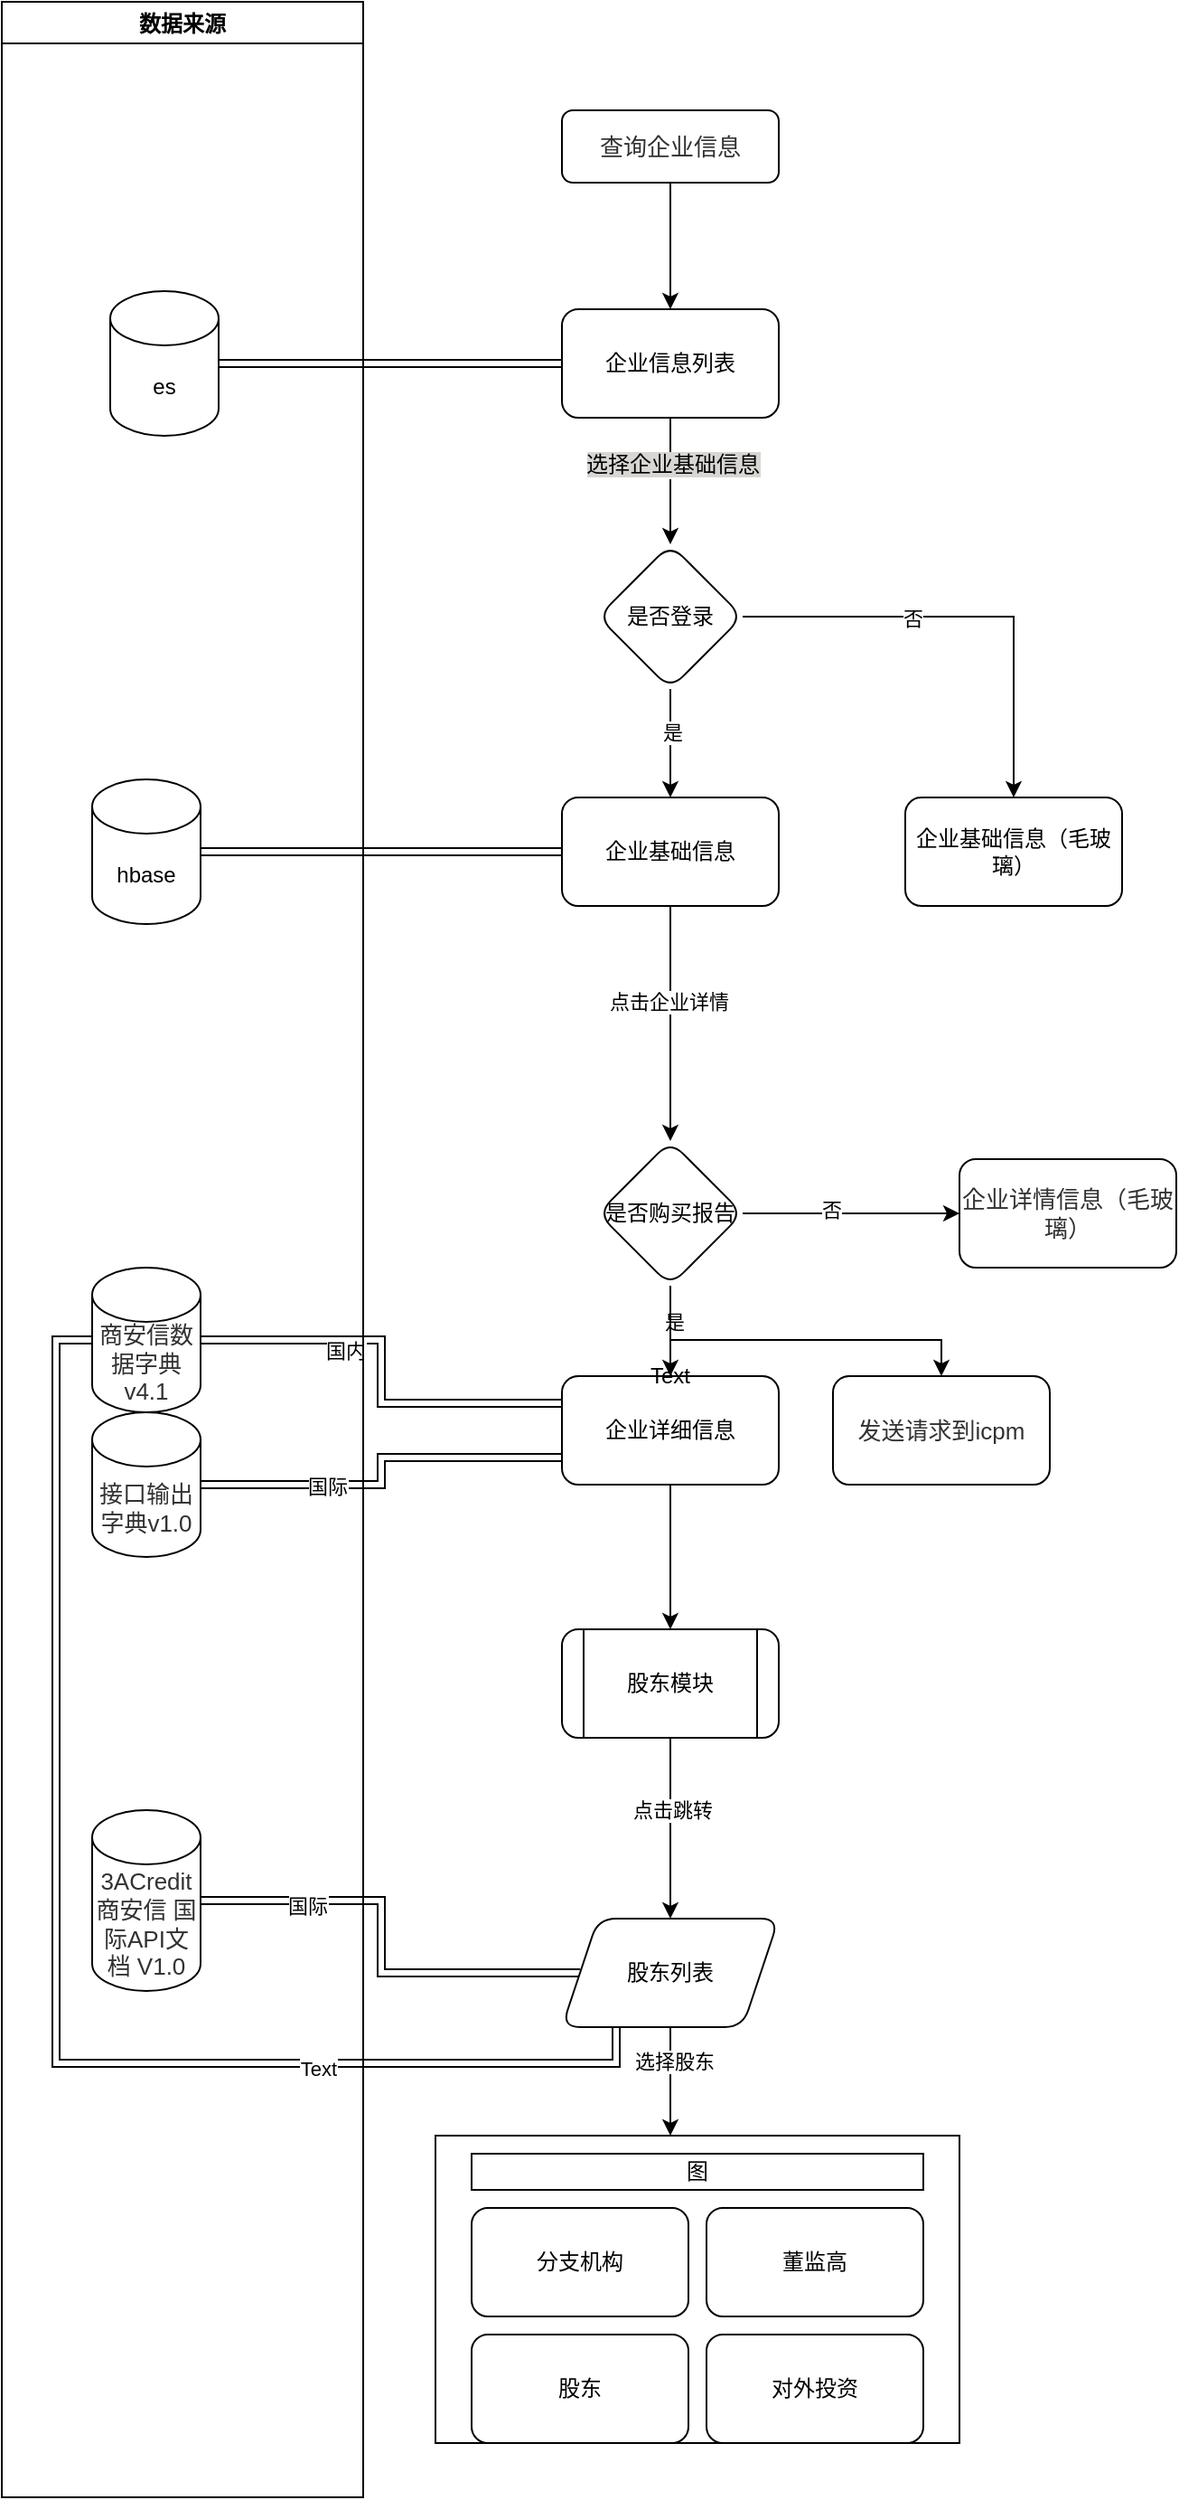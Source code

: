 <mxfile version="14.6.13" type="github">
  <diagram id="S2sxaSUKV-EeUd9-0h2x" name="Page-1">
    <mxGraphModel dx="1792" dy="1768" grid="1" gridSize="10" guides="1" tooltips="1" connect="1" arrows="1" fold="1" page="1" pageScale="1" pageWidth="827" pageHeight="1169" math="0" shadow="0">
      <root>
        <mxCell id="0" />
        <mxCell id="1" parent="0" />
        <mxCell id="fYUXEFIVG2v1XULAEbU8-11" value="" style="edgeStyle=orthogonalEdgeStyle;rounded=0;orthogonalLoop=1;jettySize=auto;html=1;" edge="1" parent="1" source="fYUXEFIVG2v1XULAEbU8-1" target="fYUXEFIVG2v1XULAEbU8-10">
          <mxGeometry relative="1" as="geometry" />
        </mxCell>
        <mxCell id="fYUXEFIVG2v1XULAEbU8-1" value="&lt;span style=&quot;color: rgb(50 , 50 , 50) ; font-size: 13px ; background-color: rgba(255 , 255 , 255 , 0.01)&quot;&gt;查询企业信息&lt;/span&gt;" style="rounded=1;whiteSpace=wrap;html=1;" vertex="1" parent="1">
          <mxGeometry x="-490" y="-840" width="120" height="40" as="geometry" />
        </mxCell>
        <mxCell id="fYUXEFIVG2v1XULAEbU8-13" value="" style="edgeStyle=orthogonalEdgeStyle;rounded=0;orthogonalLoop=1;jettySize=auto;html=1;entryX=0.5;entryY=0;entryDx=0;entryDy=0;" edge="1" parent="1" source="fYUXEFIVG2v1XULAEbU8-10" target="fYUXEFIVG2v1XULAEbU8-16">
          <mxGeometry relative="1" as="geometry">
            <mxPoint x="-430" y="-590" as="targetPoint" />
            <Array as="points" />
          </mxGeometry>
        </mxCell>
        <mxCell id="fYUXEFIVG2v1XULAEbU8-26" value="&lt;span style=&quot;font-size: 12px ; background-color: rgb(216 , 214 , 210)&quot;&gt;选择企业基础信息&lt;/span&gt;" style="edgeLabel;html=1;align=center;verticalAlign=middle;resizable=0;points=[];" vertex="1" connectable="0" parent="fYUXEFIVG2v1XULAEbU8-13">
          <mxGeometry x="-0.267" y="1" relative="1" as="geometry">
            <mxPoint as="offset" />
          </mxGeometry>
        </mxCell>
        <mxCell id="fYUXEFIVG2v1XULAEbU8-76" style="edgeStyle=orthogonalEdgeStyle;rounded=0;orthogonalLoop=1;jettySize=auto;html=1;exitX=0;exitY=0.5;exitDx=0;exitDy=0;entryX=1;entryY=0.5;entryDx=0;entryDy=0;entryPerimeter=0;shape=link;" edge="1" parent="1" source="fYUXEFIVG2v1XULAEbU8-10" target="fYUXEFIVG2v1XULAEbU8-71">
          <mxGeometry relative="1" as="geometry" />
        </mxCell>
        <mxCell id="fYUXEFIVG2v1XULAEbU8-10" value="企业信息列表" style="whiteSpace=wrap;html=1;rounded=1;" vertex="1" parent="1">
          <mxGeometry x="-490" y="-730" width="120" height="60" as="geometry" />
        </mxCell>
        <mxCell id="fYUXEFIVG2v1XULAEbU8-21" value="" style="edgeStyle=orthogonalEdgeStyle;rounded=0;orthogonalLoop=1;jettySize=auto;html=1;" edge="1" parent="1" source="fYUXEFIVG2v1XULAEbU8-16" target="fYUXEFIVG2v1XULAEbU8-20">
          <mxGeometry relative="1" as="geometry" />
        </mxCell>
        <mxCell id="fYUXEFIVG2v1XULAEbU8-22" value="是" style="edgeLabel;html=1;align=center;verticalAlign=middle;resizable=0;points=[];" vertex="1" connectable="0" parent="fYUXEFIVG2v1XULAEbU8-21">
          <mxGeometry x="-0.225" y="1" relative="1" as="geometry">
            <mxPoint as="offset" />
          </mxGeometry>
        </mxCell>
        <mxCell id="fYUXEFIVG2v1XULAEbU8-24" value="" style="edgeStyle=orthogonalEdgeStyle;rounded=0;orthogonalLoop=1;jettySize=auto;html=1;" edge="1" parent="1" source="fYUXEFIVG2v1XULAEbU8-16" target="fYUXEFIVG2v1XULAEbU8-23">
          <mxGeometry relative="1" as="geometry" />
        </mxCell>
        <mxCell id="fYUXEFIVG2v1XULAEbU8-25" value="否" style="edgeLabel;html=1;align=center;verticalAlign=middle;resizable=0;points=[];" vertex="1" connectable="0" parent="fYUXEFIVG2v1XULAEbU8-24">
          <mxGeometry x="-0.248" y="-1" relative="1" as="geometry">
            <mxPoint as="offset" />
          </mxGeometry>
        </mxCell>
        <mxCell id="fYUXEFIVG2v1XULAEbU8-16" value="是否登录" style="rhombus;whiteSpace=wrap;html=1;rounded=1;" vertex="1" parent="1">
          <mxGeometry x="-470" y="-600" width="80" height="80" as="geometry" />
        </mxCell>
        <mxCell id="fYUXEFIVG2v1XULAEbU8-30" value="" style="edgeStyle=orthogonalEdgeStyle;rounded=0;orthogonalLoop=1;jettySize=auto;html=1;" edge="1" parent="1" source="fYUXEFIVG2v1XULAEbU8-20" target="fYUXEFIVG2v1XULAEbU8-29">
          <mxGeometry relative="1" as="geometry" />
        </mxCell>
        <mxCell id="fYUXEFIVG2v1XULAEbU8-31" value="点击企业详情" style="edgeLabel;html=1;align=center;verticalAlign=middle;resizable=0;points=[];" vertex="1" connectable="0" parent="fYUXEFIVG2v1XULAEbU8-30">
          <mxGeometry x="-0.185" y="-1" relative="1" as="geometry">
            <mxPoint as="offset" />
          </mxGeometry>
        </mxCell>
        <mxCell id="fYUXEFIVG2v1XULAEbU8-78" style="edgeStyle=orthogonalEdgeStyle;shape=link;rounded=0;orthogonalLoop=1;jettySize=auto;html=1;entryX=1;entryY=0.5;entryDx=0;entryDy=0;entryPerimeter=0;" edge="1" parent="1" source="fYUXEFIVG2v1XULAEbU8-20" target="fYUXEFIVG2v1XULAEbU8-72">
          <mxGeometry relative="1" as="geometry" />
        </mxCell>
        <mxCell id="fYUXEFIVG2v1XULAEbU8-20" value="企业基础信息" style="rounded=1;whiteSpace=wrap;html=1;" vertex="1" parent="1">
          <mxGeometry x="-490" y="-460" width="120" height="60" as="geometry" />
        </mxCell>
        <mxCell id="fYUXEFIVG2v1XULAEbU8-23" value="企业基础信息（毛玻璃）" style="rounded=1;whiteSpace=wrap;html=1;" vertex="1" parent="1">
          <mxGeometry x="-300" y="-460" width="120" height="60" as="geometry" />
        </mxCell>
        <mxCell id="fYUXEFIVG2v1XULAEbU8-33" value="" style="edgeStyle=orthogonalEdgeStyle;rounded=0;orthogonalLoop=1;jettySize=auto;html=1;" edge="1" parent="1" source="fYUXEFIVG2v1XULAEbU8-29" target="fYUXEFIVG2v1XULAEbU8-32">
          <mxGeometry relative="1" as="geometry" />
        </mxCell>
        <mxCell id="fYUXEFIVG2v1XULAEbU8-36" value="是" style="edgeLabel;html=1;align=center;verticalAlign=middle;resizable=0;points=[];" vertex="1" connectable="0" parent="fYUXEFIVG2v1XULAEbU8-33">
          <mxGeometry x="-0.217" y="2" relative="1" as="geometry">
            <mxPoint as="offset" />
          </mxGeometry>
        </mxCell>
        <mxCell id="fYUXEFIVG2v1XULAEbU8-35" value="" style="edgeStyle=orthogonalEdgeStyle;rounded=0;orthogonalLoop=1;jettySize=auto;html=1;" edge="1" parent="1" source="fYUXEFIVG2v1XULAEbU8-29" target="fYUXEFIVG2v1XULAEbU8-34">
          <mxGeometry relative="1" as="geometry" />
        </mxCell>
        <mxCell id="fYUXEFIVG2v1XULAEbU8-37" value="否" style="edgeLabel;html=1;align=center;verticalAlign=middle;resizable=0;points=[];" vertex="1" connectable="0" parent="fYUXEFIVG2v1XULAEbU8-35">
          <mxGeometry x="-0.186" y="2" relative="1" as="geometry">
            <mxPoint as="offset" />
          </mxGeometry>
        </mxCell>
        <mxCell id="fYUXEFIVG2v1XULAEbU8-40" value="" style="edgeStyle=orthogonalEdgeStyle;rounded=0;orthogonalLoop=1;jettySize=auto;html=1;" edge="1" parent="1" source="fYUXEFIVG2v1XULAEbU8-29" target="fYUXEFIVG2v1XULAEbU8-39">
          <mxGeometry relative="1" as="geometry">
            <Array as="points">
              <mxPoint x="-430" y="-160" />
              <mxPoint x="-280" y="-160" />
            </Array>
          </mxGeometry>
        </mxCell>
        <mxCell id="fYUXEFIVG2v1XULAEbU8-29" value="是否购买报告" style="rhombus;whiteSpace=wrap;html=1;rounded=1;" vertex="1" parent="1">
          <mxGeometry x="-470" y="-270" width="80" height="80" as="geometry" />
        </mxCell>
        <mxCell id="fYUXEFIVG2v1XULAEbU8-44" value="" style="edgeStyle=orthogonalEdgeStyle;rounded=0;orthogonalLoop=1;jettySize=auto;html=1;" edge="1" parent="1" source="fYUXEFIVG2v1XULAEbU8-32" target="fYUXEFIVG2v1XULAEbU8-43">
          <mxGeometry relative="1" as="geometry" />
        </mxCell>
        <mxCell id="fYUXEFIVG2v1XULAEbU8-80" style="edgeStyle=orthogonalEdgeStyle;shape=link;rounded=0;orthogonalLoop=1;jettySize=auto;html=1;exitX=0;exitY=0.75;exitDx=0;exitDy=0;entryX=1;entryY=0.5;entryDx=0;entryDy=0;entryPerimeter=0;" edge="1" parent="1" source="fYUXEFIVG2v1XULAEbU8-32" target="fYUXEFIVG2v1XULAEbU8-74">
          <mxGeometry relative="1" as="geometry" />
        </mxCell>
        <mxCell id="fYUXEFIVG2v1XULAEbU8-86" value="国际" style="edgeLabel;html=1;align=center;verticalAlign=middle;resizable=0;points=[];" vertex="1" connectable="0" parent="fYUXEFIVG2v1XULAEbU8-80">
          <mxGeometry x="0.355" y="1" relative="1" as="geometry">
            <mxPoint as="offset" />
          </mxGeometry>
        </mxCell>
        <mxCell id="fYUXEFIVG2v1XULAEbU8-84" style="edgeStyle=orthogonalEdgeStyle;shape=link;rounded=0;orthogonalLoop=1;jettySize=auto;html=1;exitX=0;exitY=0.25;exitDx=0;exitDy=0;entryX=1;entryY=0.5;entryDx=0;entryDy=0;entryPerimeter=0;" edge="1" parent="1" source="fYUXEFIVG2v1XULAEbU8-32" target="fYUXEFIVG2v1XULAEbU8-73">
          <mxGeometry relative="1" as="geometry" />
        </mxCell>
        <mxCell id="fYUXEFIVG2v1XULAEbU8-85" value="国内" style="edgeLabel;html=1;align=center;verticalAlign=middle;resizable=0;points=[];" vertex="1" connectable="0" parent="fYUXEFIVG2v1XULAEbU8-84">
          <mxGeometry x="0.325" y="6" relative="1" as="geometry">
            <mxPoint as="offset" />
          </mxGeometry>
        </mxCell>
        <mxCell id="fYUXEFIVG2v1XULAEbU8-32" value="企业详细信息" style="whiteSpace=wrap;html=1;rounded=1;" vertex="1" parent="1">
          <mxGeometry x="-490" y="-140" width="120" height="60" as="geometry" />
        </mxCell>
        <mxCell id="fYUXEFIVG2v1XULAEbU8-34" value="&lt;span style=&quot;color: rgb(50 , 50 , 50) ; font-size: 13px ; background-color: rgba(255 , 255 , 255 , 0.01)&quot;&gt;企业详情信息（毛玻璃）&lt;/span&gt;" style="whiteSpace=wrap;html=1;rounded=1;" vertex="1" parent="1">
          <mxGeometry x="-270" y="-260" width="120" height="60" as="geometry" />
        </mxCell>
        <mxCell id="fYUXEFIVG2v1XULAEbU8-39" value="&lt;span style=&quot;color: rgb(50 , 50 , 50) ; font-size: 13px ; background-color: rgba(255 , 255 , 255 , 0.01)&quot;&gt;发送请求到icpm&lt;/span&gt;" style="rounded=1;whiteSpace=wrap;html=1;" vertex="1" parent="1">
          <mxGeometry x="-340" y="-140" width="120" height="60" as="geometry" />
        </mxCell>
        <mxCell id="fYUXEFIVG2v1XULAEbU8-46" value="" style="edgeStyle=orthogonalEdgeStyle;rounded=0;orthogonalLoop=1;jettySize=auto;html=1;" edge="1" parent="1" source="fYUXEFIVG2v1XULAEbU8-43" target="fYUXEFIVG2v1XULAEbU8-45">
          <mxGeometry relative="1" as="geometry" />
        </mxCell>
        <mxCell id="fYUXEFIVG2v1XULAEbU8-47" value="点击跳转" style="edgeLabel;html=1;align=center;verticalAlign=middle;resizable=0;points=[];" vertex="1" connectable="0" parent="fYUXEFIVG2v1XULAEbU8-46">
          <mxGeometry x="-0.203" y="1" relative="1" as="geometry">
            <mxPoint as="offset" />
          </mxGeometry>
        </mxCell>
        <mxCell id="fYUXEFIVG2v1XULAEbU8-43" value="股东模块" style="shape=process;whiteSpace=wrap;html=1;backgroundOutline=1;rounded=1;" vertex="1" parent="1">
          <mxGeometry x="-490" width="120" height="60" as="geometry" />
        </mxCell>
        <mxCell id="fYUXEFIVG2v1XULAEbU8-49" value="" style="edgeStyle=orthogonalEdgeStyle;rounded=0;orthogonalLoop=1;jettySize=auto;html=1;" edge="1" parent="1" source="fYUXEFIVG2v1XULAEbU8-45" target="fYUXEFIVG2v1XULAEbU8-58">
          <mxGeometry relative="1" as="geometry">
            <mxPoint x="-430" y="280" as="targetPoint" />
            <Array as="points">
              <mxPoint x="-430" y="270" />
              <mxPoint x="-430" y="270" />
            </Array>
          </mxGeometry>
        </mxCell>
        <mxCell id="fYUXEFIVG2v1XULAEbU8-50" value="选择股东" style="edgeLabel;html=1;align=center;verticalAlign=middle;resizable=0;points=[];" vertex="1" connectable="0" parent="fYUXEFIVG2v1XULAEbU8-49">
          <mxGeometry x="-0.359" y="2" relative="1" as="geometry">
            <mxPoint as="offset" />
          </mxGeometry>
        </mxCell>
        <mxCell id="fYUXEFIVG2v1XULAEbU8-83" style="edgeStyle=orthogonalEdgeStyle;shape=link;rounded=0;orthogonalLoop=1;jettySize=auto;html=1;entryX=1;entryY=0.5;entryDx=0;entryDy=0;entryPerimeter=0;" edge="1" parent="1" source="fYUXEFIVG2v1XULAEbU8-45" target="fYUXEFIVG2v1XULAEbU8-75">
          <mxGeometry relative="1" as="geometry" />
        </mxCell>
        <mxCell id="fYUXEFIVG2v1XULAEbU8-87" value="国际" style="edgeLabel;html=1;align=center;verticalAlign=middle;resizable=0;points=[];" vertex="1" connectable="0" parent="fYUXEFIVG2v1XULAEbU8-83">
          <mxGeometry x="0.526" y="3" relative="1" as="geometry">
            <mxPoint as="offset" />
          </mxGeometry>
        </mxCell>
        <mxCell id="fYUXEFIVG2v1XULAEbU8-89" style="edgeStyle=orthogonalEdgeStyle;shape=link;rounded=0;orthogonalLoop=1;jettySize=auto;html=1;exitX=0.25;exitY=1;exitDx=0;exitDy=0;entryX=0;entryY=0.5;entryDx=0;entryDy=0;entryPerimeter=0;" edge="1" parent="1" source="fYUXEFIVG2v1XULAEbU8-45" target="fYUXEFIVG2v1XULAEbU8-73">
          <mxGeometry relative="1" as="geometry" />
        </mxCell>
        <mxCell id="fYUXEFIVG2v1XULAEbU8-90" value="Text" style="edgeLabel;html=1;align=center;verticalAlign=middle;resizable=0;points=[];" vertex="1" connectable="0" parent="fYUXEFIVG2v1XULAEbU8-89">
          <mxGeometry x="-0.505" y="3" relative="1" as="geometry">
            <mxPoint as="offset" />
          </mxGeometry>
        </mxCell>
        <mxCell id="fYUXEFIVG2v1XULAEbU8-45" value="股东列表" style="shape=parallelogram;perimeter=parallelogramPerimeter;whiteSpace=wrap;html=1;fixedSize=1;rounded=1;" vertex="1" parent="1">
          <mxGeometry x="-490" y="160" width="120" height="60" as="geometry" />
        </mxCell>
        <mxCell id="fYUXEFIVG2v1XULAEbU8-48" value="股东" style="whiteSpace=wrap;html=1;rounded=1;" vertex="1" parent="1">
          <mxGeometry x="-540" y="390" width="120" height="60" as="geometry" />
        </mxCell>
        <mxCell id="fYUXEFIVG2v1XULAEbU8-51" value="对外投资" style="whiteSpace=wrap;html=1;rounded=1;" vertex="1" parent="1">
          <mxGeometry x="-410" y="390" width="120" height="60" as="geometry" />
        </mxCell>
        <mxCell id="fYUXEFIVG2v1XULAEbU8-53" value="董监高" style="whiteSpace=wrap;html=1;rounded=1;" vertex="1" parent="1">
          <mxGeometry x="-410" y="320" width="120" height="60" as="geometry" />
        </mxCell>
        <mxCell id="fYUXEFIVG2v1XULAEbU8-55" value="分支机构" style="whiteSpace=wrap;html=1;rounded=1;" vertex="1" parent="1">
          <mxGeometry x="-540" y="320" width="120" height="60" as="geometry" />
        </mxCell>
        <mxCell id="fYUXEFIVG2v1XULAEbU8-58" value="" style="rounded=0;whiteSpace=wrap;html=1;textOpacity=0;labelPosition=left;verticalLabelPosition=top;align=right;verticalAlign=bottom;fillColor=none;" vertex="1" parent="1">
          <mxGeometry x="-560" y="280" width="290" height="170" as="geometry" />
        </mxCell>
        <mxCell id="fYUXEFIVG2v1XULAEbU8-61" value="Text" style="text;html=1;strokeColor=none;fillColor=none;align=center;verticalAlign=middle;whiteSpace=wrap;rounded=0;" vertex="1" parent="1">
          <mxGeometry x="-450" y="-150" width="40" height="20" as="geometry" />
        </mxCell>
        <mxCell id="fYUXEFIVG2v1XULAEbU8-62" value="图" style="rounded=0;whiteSpace=wrap;html=1;" vertex="1" parent="1">
          <mxGeometry x="-540" y="290" width="250" height="20" as="geometry" />
        </mxCell>
        <mxCell id="fYUXEFIVG2v1XULAEbU8-66" value="数据来源" style="swimlane;" vertex="1" parent="1">
          <mxGeometry x="-800" y="-900" width="200" height="1380" as="geometry" />
        </mxCell>
        <mxCell id="fYUXEFIVG2v1XULAEbU8-71" value="es" style="shape=cylinder3;whiteSpace=wrap;html=1;boundedLbl=1;backgroundOutline=1;size=15;" vertex="1" parent="fYUXEFIVG2v1XULAEbU8-66">
          <mxGeometry x="60" y="160" width="60" height="80" as="geometry" />
        </mxCell>
        <mxCell id="fYUXEFIVG2v1XULAEbU8-72" value="hbase" style="shape=cylinder3;whiteSpace=wrap;html=1;boundedLbl=1;backgroundOutline=1;size=15;" vertex="1" parent="fYUXEFIVG2v1XULAEbU8-66">
          <mxGeometry x="50" y="430" width="60" height="80" as="geometry" />
        </mxCell>
        <mxCell id="fYUXEFIVG2v1XULAEbU8-73" value="&lt;span style=&quot;color: rgb(50 , 50 , 50) ; font-size: 13px ; background-color: rgba(255 , 255 , 255 , 0.01)&quot;&gt;商安信数据字典v4.1&lt;/span&gt;" style="shape=cylinder3;whiteSpace=wrap;html=1;boundedLbl=1;backgroundOutline=1;size=15;" vertex="1" parent="fYUXEFIVG2v1XULAEbU8-66">
          <mxGeometry x="50" y="700" width="60" height="80" as="geometry" />
        </mxCell>
        <mxCell id="fYUXEFIVG2v1XULAEbU8-74" value="&lt;span style=&quot;color: rgb(50 , 50 , 50) ; font-size: 13px ; background-color: rgba(255 , 255 , 255 , 0.01)&quot;&gt;接口输出字典v1.0&lt;/span&gt;" style="shape=cylinder3;whiteSpace=wrap;html=1;boundedLbl=1;backgroundOutline=1;size=15;" vertex="1" parent="fYUXEFIVG2v1XULAEbU8-66">
          <mxGeometry x="50" y="780" width="60" height="80" as="geometry" />
        </mxCell>
        <mxCell id="fYUXEFIVG2v1XULAEbU8-75" value="&lt;span style=&quot;color: rgb(50 , 50 , 50) ; font-size: 13px ; background-color: rgba(255 , 255 , 255 , 0.01)&quot;&gt;3ACredit商安信 国际API文档 V1.0&lt;/span&gt;" style="shape=cylinder3;whiteSpace=wrap;html=1;boundedLbl=1;backgroundOutline=1;size=15;" vertex="1" parent="fYUXEFIVG2v1XULAEbU8-66">
          <mxGeometry x="50" y="1000" width="60" height="100" as="geometry" />
        </mxCell>
      </root>
    </mxGraphModel>
  </diagram>
</mxfile>
